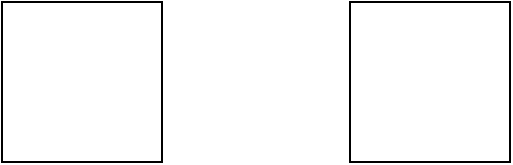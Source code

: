 <mxfile version="15.4.3" type="github">
  <diagram id="8k86YtaXPVGXOK-VqrHH" name="第 1 页">
    <mxGraphModel dx="1024" dy="472" grid="1" gridSize="10" guides="1" tooltips="1" connect="1" arrows="1" fold="1" page="1" pageScale="1" pageWidth="827" pageHeight="1169" math="0" shadow="0">
      <root>
        <mxCell id="0" />
        <mxCell id="1" parent="0" />
        <mxCell id="BxYgjyces-4VsuChtrK_-1" value="" style="whiteSpace=wrap;html=1;aspect=fixed;" vertex="1" parent="1">
          <mxGeometry x="200" y="790" width="80" height="80" as="geometry" />
        </mxCell>
        <mxCell id="BxYgjyces-4VsuChtrK_-2" value="" style="whiteSpace=wrap;html=1;aspect=fixed;" vertex="1" parent="1">
          <mxGeometry x="374" y="790" width="80" height="80" as="geometry" />
        </mxCell>
      </root>
    </mxGraphModel>
  </diagram>
</mxfile>
